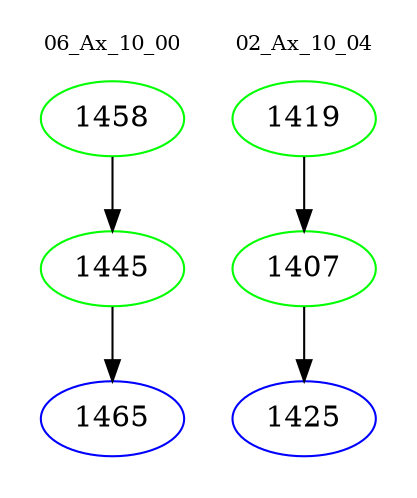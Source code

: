 digraph{
subgraph cluster_0 {
color = white
label = "06_Ax_10_00";
fontsize=10;
T0_1458 [label="1458", color="green"]
T0_1458 -> T0_1445 [color="black"]
T0_1445 [label="1445", color="green"]
T0_1445 -> T0_1465 [color="black"]
T0_1465 [label="1465", color="blue"]
}
subgraph cluster_1 {
color = white
label = "02_Ax_10_04";
fontsize=10;
T1_1419 [label="1419", color="green"]
T1_1419 -> T1_1407 [color="black"]
T1_1407 [label="1407", color="green"]
T1_1407 -> T1_1425 [color="black"]
T1_1425 [label="1425", color="blue"]
}
}
